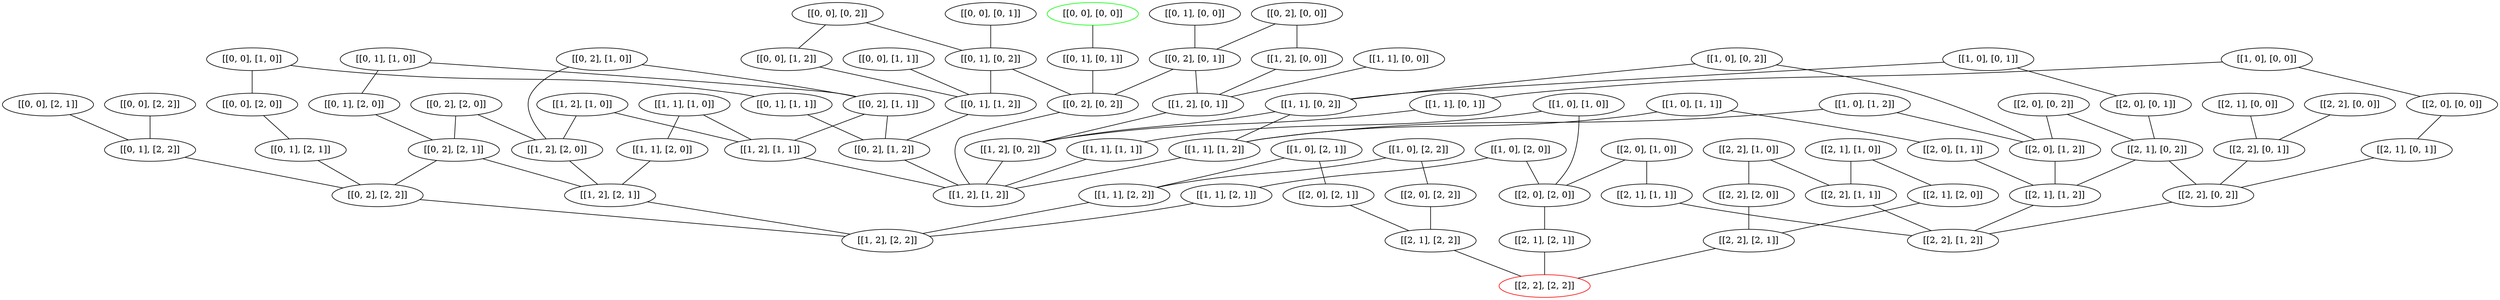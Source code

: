 graph G {"[[0, 0], [0, 0]]" -- "[[0, 1], [0, 1]]""[[0, 0], [0, 1]]" -- "[[0, 1], [0, 2]]""[[0, 0], [0, 2]]" -- "[[0, 0], [1, 2]]""[[0, 0], [0, 2]]" -- "[[0, 1], [0, 2]]""[[0, 0], [1, 0]]" -- "[[0, 0], [2, 0]]""[[0, 0], [1, 0]]" -- "[[0, 1], [1, 1]]""[[0, 0], [1, 1]]" -- "[[0, 1], [1, 2]]""[[0, 0], [1, 2]]" -- "[[0, 1], [1, 2]]""[[0, 0], [2, 0]]" -- "[[0, 1], [2, 1]]""[[0, 0], [2, 1]]" -- "[[0, 1], [2, 2]]""[[0, 0], [2, 2]]" -- "[[0, 1], [2, 2]]""[[0, 1], [0, 0]]" -- "[[0, 2], [0, 1]]""[[0, 1], [0, 1]]" -- "[[0, 2], [0, 2]]""[[0, 1], [0, 2]]" -- "[[0, 1], [1, 2]]""[[0, 1], [0, 2]]" -- "[[0, 2], [0, 2]]""[[0, 1], [1, 0]]" -- "[[0, 1], [2, 0]]""[[0, 1], [1, 0]]" -- "[[0, 2], [1, 1]]""[[0, 1], [1, 1]]" -- "[[0, 2], [1, 2]]""[[0, 1], [1, 2]]" -- "[[0, 2], [1, 2]]""[[0, 1], [2, 0]]" -- "[[0, 2], [2, 1]]""[[0, 1], [2, 1]]" -- "[[0, 2], [2, 2]]""[[0, 1], [2, 2]]" -- "[[0, 2], [2, 2]]""[[0, 2], [0, 0]]" -- "[[1, 2], [0, 0]]""[[0, 2], [0, 0]]" -- "[[0, 2], [0, 1]]""[[0, 2], [0, 1]]" -- "[[1, 2], [0, 1]]""[[0, 2], [0, 1]]" -- "[[0, 2], [0, 2]]""[[0, 2], [0, 2]]" -- "[[1, 2], [1, 2]]""[[0, 2], [1, 0]]" -- "[[1, 2], [2, 0]]""[[0, 2], [1, 0]]" -- "[[0, 2], [1, 1]]""[[0, 2], [1, 1]]" -- "[[1, 2], [1, 1]]""[[0, 2], [1, 1]]" -- "[[0, 2], [1, 2]]""[[0, 2], [1, 2]]" -- "[[1, 2], [1, 2]]""[[0, 2], [2, 0]]" -- "[[1, 2], [2, 0]]""[[0, 2], [2, 0]]" -- "[[0, 2], [2, 1]]""[[0, 2], [2, 1]]" -- "[[1, 2], [2, 1]]""[[0, 2], [2, 1]]" -- "[[0, 2], [2, 2]]""[[0, 2], [2, 2]]" -- "[[1, 2], [2, 2]]""[[1, 0], [0, 0]]" -- "[[2, 0], [0, 0]]""[[1, 0], [0, 0]]" -- "[[1, 1], [0, 1]]""[[1, 0], [0, 1]]" -- "[[2, 0], [0, 1]]""[[1, 0], [0, 1]]" -- "[[1, 1], [0, 2]]""[[1, 0], [0, 2]]" -- "[[2, 0], [1, 2]]""[[1, 0], [0, 2]]" -- "[[1, 1], [0, 2]]""[[1, 0], [1, 0]]" -- "[[2, 0], [2, 0]]""[[1, 0], [1, 0]]" -- "[[1, 1], [1, 1]]""[[1, 0], [1, 1]]" -- "[[2, 0], [1, 1]]""[[1, 0], [1, 1]]" -- "[[1, 1], [1, 2]]""[[1, 0], [1, 2]]" -- "[[2, 0], [1, 2]]""[[1, 0], [1, 2]]" -- "[[1, 1], [1, 2]]""[[1, 0], [2, 0]]" -- "[[2, 0], [2, 0]]""[[1, 0], [2, 0]]" -- "[[1, 1], [2, 1]]""[[1, 0], [2, 1]]" -- "[[2, 0], [2, 1]]""[[1, 0], [2, 1]]" -- "[[1, 1], [2, 2]]""[[1, 0], [2, 2]]" -- "[[2, 0], [2, 2]]""[[1, 0], [2, 2]]" -- "[[1, 1], [2, 2]]""[[1, 1], [0, 0]]" -- "[[1, 2], [0, 1]]""[[1, 1], [0, 1]]" -- "[[1, 2], [0, 2]]""[[1, 1], [0, 2]]" -- "[[1, 1], [1, 2]]""[[1, 1], [0, 2]]" -- "[[1, 2], [0, 2]]""[[1, 1], [1, 0]]" -- "[[1, 1], [2, 0]]""[[1, 1], [1, 0]]" -- "[[1, 2], [1, 1]]""[[1, 1], [1, 1]]" -- "[[1, 2], [1, 2]]""[[1, 1], [1, 2]]" -- "[[1, 2], [1, 2]]""[[1, 1], [2, 0]]" -- "[[1, 2], [2, 1]]""[[1, 1], [2, 1]]" -- "[[1, 2], [2, 2]]""[[1, 1], [2, 2]]" -- "[[1, 2], [2, 2]]""[[1, 2], [0, 0]]" -- "[[1, 2], [0, 1]]""[[1, 2], [0, 1]]" -- "[[1, 2], [0, 2]]""[[1, 2], [0, 2]]" -- "[[1, 2], [1, 2]]""[[1, 2], [1, 0]]" -- "[[1, 2], [2, 0]]""[[1, 2], [1, 0]]" -- "[[1, 2], [1, 1]]""[[1, 2], [1, 1]]" -- "[[1, 2], [1, 2]]""[[1, 2], [2, 0]]" -- "[[1, 2], [2, 1]]""[[1, 2], [2, 1]]" -- "[[1, 2], [2, 2]]""[[2, 0], [0, 0]]" -- "[[2, 1], [0, 1]]""[[2, 0], [0, 1]]" -- "[[2, 1], [0, 2]]""[[2, 0], [0, 2]]" -- "[[2, 0], [1, 2]]""[[2, 0], [0, 2]]" -- "[[2, 1], [0, 2]]""[[2, 0], [1, 0]]" -- "[[2, 0], [2, 0]]""[[2, 0], [1, 0]]" -- "[[2, 1], [1, 1]]""[[2, 0], [1, 1]]" -- "[[2, 1], [1, 2]]""[[2, 0], [1, 2]]" -- "[[2, 1], [1, 2]]""[[2, 0], [2, 0]]" -- "[[2, 1], [2, 1]]""[[2, 0], [2, 1]]" -- "[[2, 1], [2, 2]]""[[2, 0], [2, 2]]" -- "[[2, 1], [2, 2]]""[[2, 1], [0, 0]]" -- "[[2, 2], [0, 1]]""[[2, 1], [0, 1]]" -- "[[2, 2], [0, 2]]""[[2, 1], [0, 2]]" -- "[[2, 1], [1, 2]]""[[2, 1], [0, 2]]" -- "[[2, 2], [0, 2]]""[[2, 1], [1, 0]]" -- "[[2, 1], [2, 0]]""[[2, 1], [1, 0]]" -- "[[2, 2], [1, 1]]""[[2, 1], [1, 1]]" -- "[[2, 2], [1, 2]]""[[2, 1], [1, 2]]" -- "[[2, 2], [1, 2]]""[[2, 1], [2, 0]]" -- "[[2, 2], [2, 1]]""[[2, 1], [2, 1]]" -- "[[2, 2], [2, 2]]""[[2, 1], [2, 2]]" -- "[[2, 2], [2, 2]]""[[2, 2], [0, 0]]" -- "[[2, 2], [0, 1]]""[[2, 2], [0, 1]]" -- "[[2, 2], [0, 2]]""[[2, 2], [0, 2]]" -- "[[2, 2], [1, 2]]""[[2, 2], [1, 0]]" -- "[[2, 2], [2, 0]]""[[2, 2], [1, 0]]" -- "[[2, 2], [1, 1]]""[[2, 2], [1, 1]]" -- "[[2, 2], [1, 2]]""[[2, 2], [2, 0]]" -- "[[2, 2], [2, 1]]""[[2, 2], [2, 1]]" -- "[[2, 2], [2, 2]]""[[0, 0], [0, 0]]" [color=green];"[[2, 2], [2, 2]]" [color=red];}